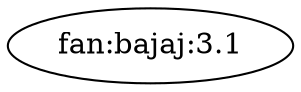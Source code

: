 digraph G {
   // ensure we always include this plugin even if no dependencies
   "fan:bajaj:3.1"

}
